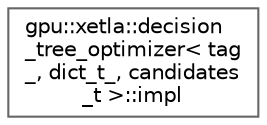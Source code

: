 digraph "Graphical Class Hierarchy"
{
 // LATEX_PDF_SIZE
  bgcolor="transparent";
  edge [fontname=Helvetica,fontsize=10,labelfontname=Helvetica,labelfontsize=10];
  node [fontname=Helvetica,fontsize=10,shape=box,height=0.2,width=0.4];
  rankdir="LR";
  Node0 [id="Node000000",label="gpu::xetla::decision\l_tree_optimizer\< tag\l_, dict_t_, candidates\l_t \>::impl",height=0.2,width=0.4,color="grey40", fillcolor="white", style="filled",URL="$structgpu_1_1xetla_1_1decision__tree__optimizer_1_1impl.html",tooltip=" "];
}
